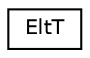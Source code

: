 digraph "Graphical Class Hierarchy"
{
 // LATEX_PDF_SIZE
  edge [fontname="Helvetica",fontsize="10",labelfontname="Helvetica",labelfontsize="10"];
  node [fontname="Helvetica",fontsize="10",shape=record];
  rankdir="LR";
  Node0 [label="EltT",height=0.2,width=0.4,color="black", fillcolor="white", style="filled",URL="$classEltT.html",tooltip=" "];
}
